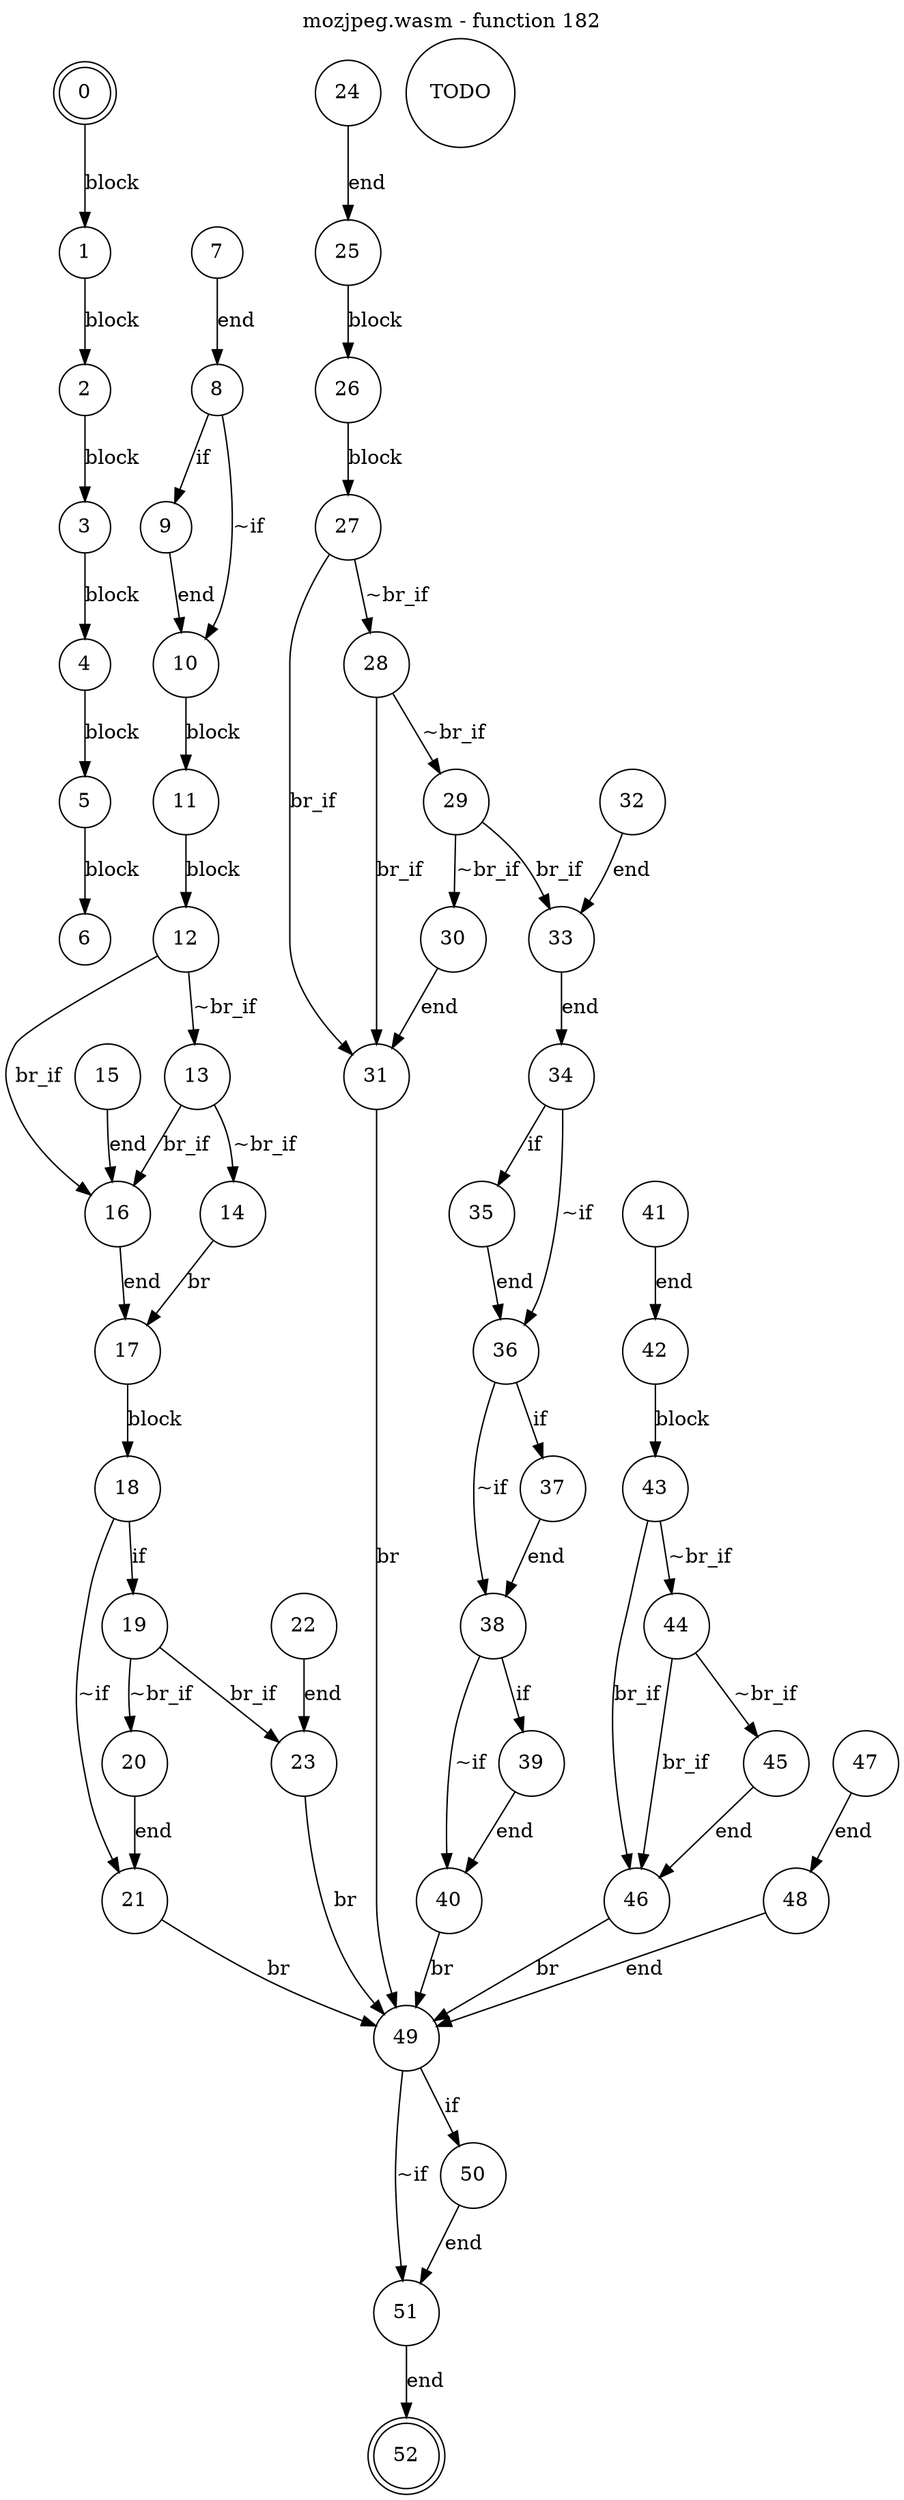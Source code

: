 digraph finite_state_machine {
    label = "mozjpeg.wasm - function 182"
    labelloc =  t
    labelfontsize = 16
    labelfontcolor = black
    labelfontname = "Helvetica"
    node [shape = doublecircle]; 0 52;
    node [shape = circle];
    0 -> 1[label = "block"];
    1 -> 2[label = "block"];
    2 -> 3[label = "block"];
    3 -> 4[label = "block"];
    4 -> 5[label = "block"];
    5 -> 6[label = "block"];
TODO
    7 -> 8[label = "end"];
    8 -> 9[label = "if"];
    8 -> 10[label = "~if"];
    9 -> 10[label = "end"];
    10 -> 11[label = "block"];
    11 -> 12[label = "block"];
    12 -> 13[label = "~br_if"];
    12 -> 16[label = "br_if"];
    13 -> 14[label = "~br_if"];
    13 -> 16[label = "br_if"];
    14 -> 17[label = "br"];
    15 -> 16[label = "end"];
    16 -> 17[label = "end"];
    17 -> 18[label = "block"];
    18 -> 19[label = "if"];
    18 -> 21[label = "~if"];
    19 -> 20[label = "~br_if"];
    19 -> 23[label = "br_if"];
    20 -> 21[label = "end"];
    21 -> 49[label = "br"];
    22 -> 23[label = "end"];
    23 -> 49[label = "br"];
    24 -> 25[label = "end"];
    25 -> 26[label = "block"];
    26 -> 27[label = "block"];
    27 -> 28[label = "~br_if"];
    27 -> 31[label = "br_if"];
    28 -> 29[label = "~br_if"];
    28 -> 31[label = "br_if"];
    29 -> 30[label = "~br_if"];
    29 -> 33[label = "br_if"];
    30 -> 31[label = "end"];
    31 -> 49[label = "br"];
    32 -> 33[label = "end"];
    33 -> 34[label = "end"];
    34 -> 35[label = "if"];
    34 -> 36[label = "~if"];
    35 -> 36[label = "end"];
    36 -> 37[label = "if"];
    36 -> 38[label = "~if"];
    37 -> 38[label = "end"];
    38 -> 39[label = "if"];
    38 -> 40[label = "~if"];
    39 -> 40[label = "end"];
    40 -> 49[label = "br"];
    41 -> 42[label = "end"];
    42 -> 43[label = "block"];
    43 -> 44[label = "~br_if"];
    43 -> 46[label = "br_if"];
    44 -> 45[label = "~br_if"];
    44 -> 46[label = "br_if"];
    45 -> 46[label = "end"];
    46 -> 49[label = "br"];
    47 -> 48[label = "end"];
    48 -> 49[label = "end"];
    49 -> 50[label = "if"];
    49 -> 51[label = "~if"];
    50 -> 51[label = "end"];
    51 -> 52[label = "end"];
}
